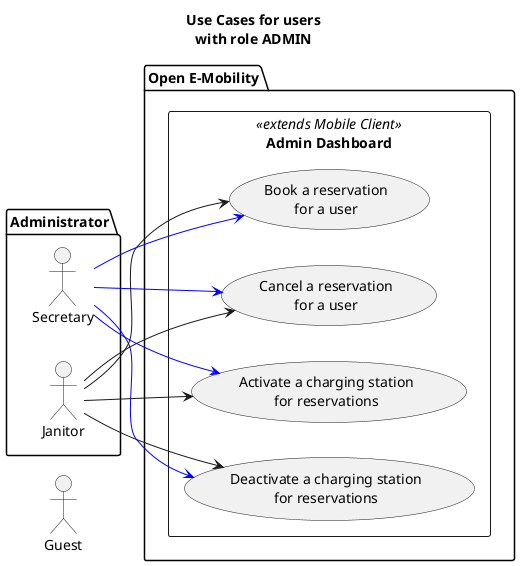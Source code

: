 @startuml

    title Use Cases for users\nwith role ADMIN

    left to right direction

    actor "Guest" as g

    package Administrator {
        actor "Secretary" as sec
        actor "Janitor" as j 
    }

    package "Open E-Mobility" {
        rectangle "Admin Dashboard" <<extends Mobile Client>> {
            usecase "Book a reservation\nfor a user" as UC6
            usecase "Cancel a reservation\nfor a user" as UC7
            usecase "Activate a charging station\nfor reservations" as UC8
            usecase "Deactivate a charging station\nfor reservations" as UC9
        }
    }

    sec --> UC6 #Blue 
    sec --> UC7 #Blue
    sec --> UC8 #Blue
    sec --> UC9 #Blue

    j --> UC6
    j --> UC7
    j --> UC8
    j --> UC9
    
@enduml